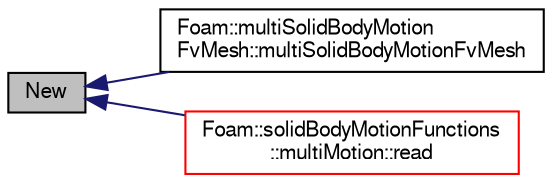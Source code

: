 digraph "New"
{
  bgcolor="transparent";
  edge [fontname="FreeSans",fontsize="10",labelfontname="FreeSans",labelfontsize="10"];
  node [fontname="FreeSans",fontsize="10",shape=record];
  rankdir="LR";
  Node313 [label="New",height=0.2,width=0.4,color="black", fillcolor="grey75", style="filled", fontcolor="black"];
  Node313 -> Node314 [dir="back",color="midnightblue",fontsize="10",style="solid",fontname="FreeSans"];
  Node314 [label="Foam::multiSolidBodyMotion\lFvMesh::multiSolidBodyMotionFvMesh",height=0.2,width=0.4,color="black",URL="$a21374.html#a51e921d3df17b3742d31ef77f0732942",tooltip="Construct from IOobject. "];
  Node313 -> Node315 [dir="back",color="midnightblue",fontsize="10",style="solid",fontname="FreeSans"];
  Node315 [label="Foam::solidBodyMotionFunctions\l::multiMotion::read",height=0.2,width=0.4,color="red",URL="$a21390.html#afeed4512a4be2653bc44cb43a1ae0788",tooltip="Update properties from given dictionary. "];
}
